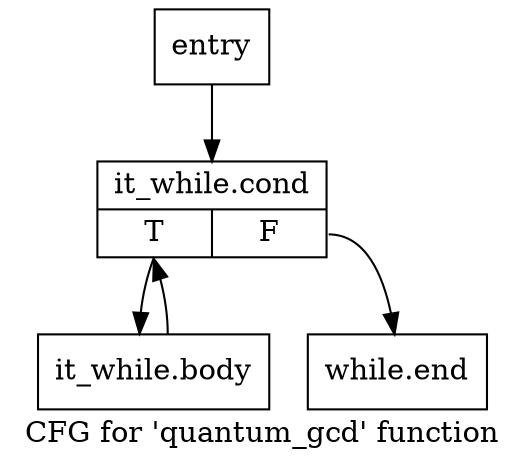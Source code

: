 digraph "CFG for 'quantum_gcd' function" {
	label="CFG for 'quantum_gcd' function";

	Node0x1592f40 [shape=record,label="{entry}"];
	Node0x1592f40 -> Node0x1592f90;
	Node0x1592f90 [shape=record,label="{it_while.cond|{<s0>T|<s1>F}}"];
	Node0x1592f90:s0 -> Node0x1592fe0;
	Node0x1592f90:s1 -> Node0x1593030;
	Node0x1592fe0 [shape=record,label="{it_while.body}"];
	Node0x1592fe0 -> Node0x1592f90;
	Node0x1593030 [shape=record,label="{while.end}"];
}
